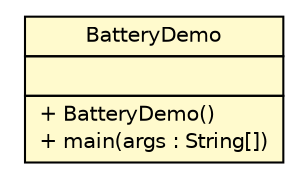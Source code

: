 #!/usr/local/bin/dot
#
# Class diagram 
# Generated by UMLGraph version R5_6-24-gf6e263 (http://www.umlgraph.org/)
#

digraph G {
	edge [fontname="Helvetica",fontsize=10,labelfontname="Helvetica",labelfontsize=10];
	node [fontname="Helvetica",fontsize=10,shape=plaintext];
	nodesep=0.25;
	ranksep=0.5;
	// ev3dev.examples.hardware.BatteryDemo
	c2119 [label=<<table title="ev3dev.examples.hardware.BatteryDemo" border="0" cellborder="1" cellspacing="0" cellpadding="2" port="p" bgcolor="lemonChiffon" href="./BatteryDemo.html">
		<tr><td><table border="0" cellspacing="0" cellpadding="1">
<tr><td align="center" balign="center"> BatteryDemo </td></tr>
		</table></td></tr>
		<tr><td><table border="0" cellspacing="0" cellpadding="1">
<tr><td align="left" balign="left">  </td></tr>
		</table></td></tr>
		<tr><td><table border="0" cellspacing="0" cellpadding="1">
<tr><td align="left" balign="left"> + BatteryDemo() </td></tr>
<tr><td align="left" balign="left"> + main(args : String[]) </td></tr>
		</table></td></tr>
		</table>>, URL="./BatteryDemo.html", fontname="Helvetica", fontcolor="black", fontsize=10.0];
}

